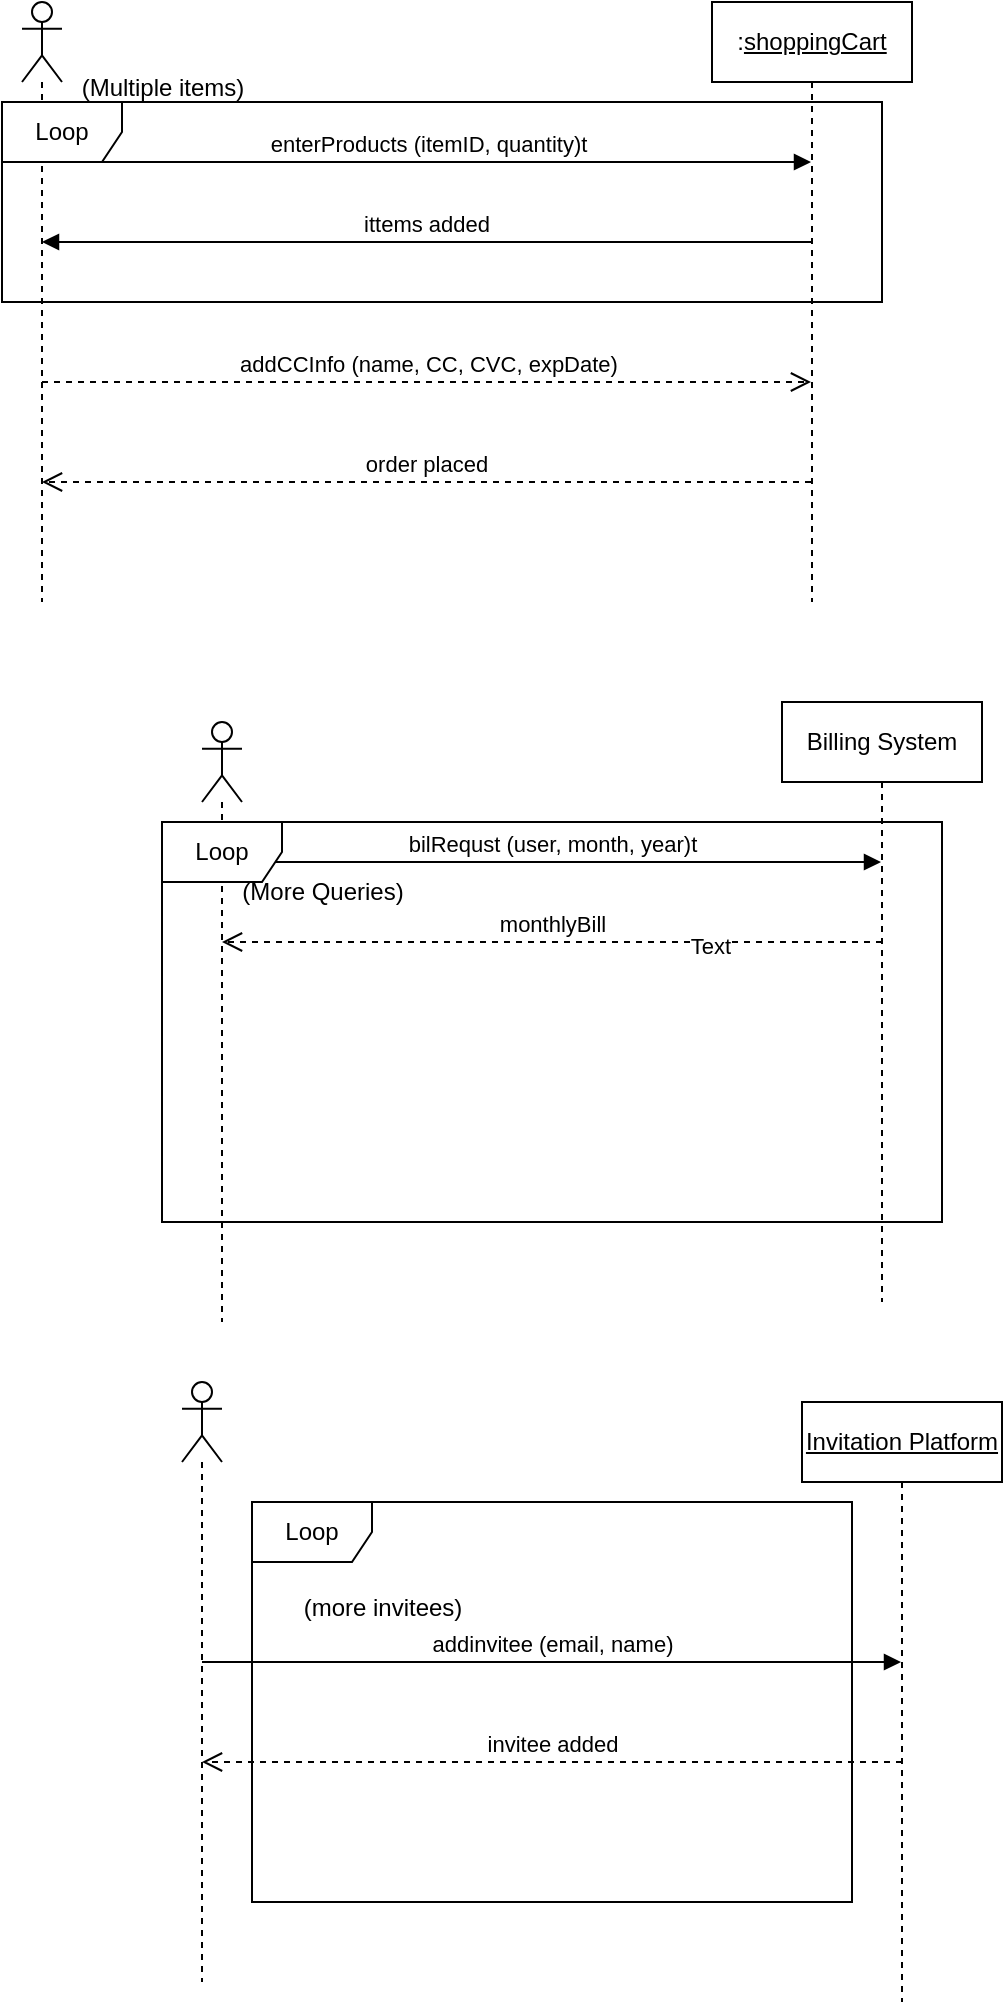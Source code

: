 <mxfile version="21.8.2" type="github">
  <diagram name="Page-1" id="2YBvvXClWsGukQMizWep">
    <mxGraphModel dx="1407" dy="782" grid="1" gridSize="10" guides="1" tooltips="1" connect="1" arrows="1" fold="1" page="1" pageScale="1" pageWidth="850" pageHeight="1100" math="0" shadow="0">
      <root>
        <mxCell id="0" />
        <mxCell id="1" parent="0" />
        <mxCell id="aM9ryv3xv72pqoxQDRHE-7" value="enterProducts (itemID, quantity)t" style="html=1;verticalAlign=bottom;endArrow=block;edgeStyle=elbowEdgeStyle;elbow=vertical;curved=0;rounded=0;" parent="1" source="tNnG--BES6DPxudVmHzg-2" target="tNnG--BES6DPxudVmHzg-1" edge="1">
          <mxGeometry relative="1" as="geometry">
            <mxPoint x="95" y="120" as="sourcePoint" />
            <Array as="points">
              <mxPoint x="180" y="120" />
            </Array>
            <mxPoint x="265" y="120" as="targetPoint" />
          </mxGeometry>
        </mxCell>
        <mxCell id="aM9ryv3xv72pqoxQDRHE-8" value="order placed" style="html=1;verticalAlign=bottom;endArrow=open;dashed=1;endSize=8;edgeStyle=elbowEdgeStyle;elbow=vertical;curved=0;rounded=0;" parent="1" source="tNnG--BES6DPxudVmHzg-1" target="tNnG--BES6DPxudVmHzg-2" edge="1">
          <mxGeometry relative="1" as="geometry">
            <mxPoint x="95" y="280" as="targetPoint" />
            <Array as="points">
              <mxPoint x="190" y="280" />
            </Array>
            <mxPoint x="265" y="280" as="sourcePoint" />
          </mxGeometry>
        </mxCell>
        <mxCell id="aM9ryv3xv72pqoxQDRHE-9" value="ittems added" style="html=1;verticalAlign=bottom;endArrow=block;edgeStyle=elbowEdgeStyle;elbow=horizontal;curved=0;rounded=0;" parent="1" source="tNnG--BES6DPxudVmHzg-1" target="tNnG--BES6DPxudVmHzg-2" edge="1">
          <mxGeometry relative="1" as="geometry">
            <mxPoint x="265" y="160" as="sourcePoint" />
            <Array as="points">
              <mxPoint x="190" y="160" />
            </Array>
            <mxPoint x="100" y="160" as="targetPoint" />
          </mxGeometry>
        </mxCell>
        <mxCell id="aM9ryv3xv72pqoxQDRHE-10" value="addCCInfo (name, CC, CVC, expDate)" style="html=1;verticalAlign=bottom;endArrow=open;dashed=1;endSize=8;edgeStyle=elbowEdgeStyle;elbow=vertical;curved=0;rounded=0;" parent="1" source="tNnG--BES6DPxudVmHzg-2" target="tNnG--BES6DPxudVmHzg-1" edge="1">
          <mxGeometry relative="1" as="geometry">
            <mxPoint x="265" y="230" as="targetPoint" />
            <Array as="points">
              <mxPoint x="180" y="230" />
            </Array>
            <mxPoint x="100" y="230" as="sourcePoint" />
          </mxGeometry>
        </mxCell>
        <mxCell id="qYx73Xq5I5h-lDjLnZdp-2" value="bilRequst (user, month, year)t" style="html=1;verticalAlign=bottom;endArrow=block;curved=0;rounded=0;" edge="1" parent="1" target="qYx73Xq5I5h-lDjLnZdp-5">
          <mxGeometry width="80" relative="1" as="geometry">
            <mxPoint x="130" y="470" as="sourcePoint" />
            <mxPoint x="450" y="470" as="targetPoint" />
          </mxGeometry>
        </mxCell>
        <mxCell id="tNnG--BES6DPxudVmHzg-1" value=":&lt;u&gt;shoppingCart&lt;/u&gt;" style="shape=umlLifeline;perimeter=lifelinePerimeter;whiteSpace=wrap;html=1;container=1;dropTarget=0;collapsible=0;recursiveResize=0;outlineConnect=0;portConstraint=eastwest;newEdgeStyle={&quot;curved&quot;:0,&quot;rounded&quot;:0};" vertex="1" parent="1">
          <mxGeometry x="375" y="40" width="100" height="300" as="geometry" />
        </mxCell>
        <mxCell id="qYx73Xq5I5h-lDjLnZdp-3" value="monthlyBill" style="html=1;verticalAlign=bottom;endArrow=open;dashed=1;endSize=8;curved=0;rounded=0;" edge="1" parent="1" target="qYx73Xq5I5h-lDjLnZdp-4">
          <mxGeometry relative="1" as="geometry">
            <mxPoint x="460" y="510" as="sourcePoint" />
            <mxPoint x="380" y="510" as="targetPoint" />
          </mxGeometry>
        </mxCell>
        <mxCell id="qYx73Xq5I5h-lDjLnZdp-8" value="Text" style="edgeLabel;html=1;align=center;verticalAlign=middle;resizable=0;points=[];" vertex="1" connectable="0" parent="qYx73Xq5I5h-lDjLnZdp-3">
          <mxGeometry x="-0.48" y="2" relative="1" as="geometry">
            <mxPoint as="offset" />
          </mxGeometry>
        </mxCell>
        <mxCell id="tNnG--BES6DPxudVmHzg-2" value="" style="shape=umlLifeline;perimeter=lifelinePerimeter;whiteSpace=wrap;html=1;container=1;dropTarget=0;collapsible=0;recursiveResize=0;outlineConnect=0;portConstraint=eastwest;newEdgeStyle={&quot;curved&quot;:0,&quot;rounded&quot;:0};participant=umlActor;" vertex="1" parent="1">
          <mxGeometry x="30" y="40" width="20" height="300" as="geometry" />
        </mxCell>
        <mxCell id="qYx73Xq5I5h-lDjLnZdp-4" value="" style="shape=umlLifeline;perimeter=lifelinePerimeter;whiteSpace=wrap;html=1;container=1;dropTarget=0;collapsible=0;recursiveResize=0;outlineConnect=0;portConstraint=eastwest;newEdgeStyle={&quot;curved&quot;:0,&quot;rounded&quot;:0};participant=umlActor;" vertex="1" parent="1">
          <mxGeometry x="120" y="400" width="20" height="300" as="geometry" />
        </mxCell>
        <mxCell id="tNnG--BES6DPxudVmHzg-3" value="(Multiple items)" style="text;html=1;align=center;verticalAlign=middle;resizable=0;points=[];autosize=1;strokeColor=none;fillColor=none;" vertex="1" parent="1">
          <mxGeometry x="50" y="68" width="100" height="30" as="geometry" />
        </mxCell>
        <mxCell id="qYx73Xq5I5h-lDjLnZdp-5" value="Billing System" style="shape=umlLifeline;perimeter=lifelinePerimeter;whiteSpace=wrap;html=1;container=1;dropTarget=0;collapsible=0;recursiveResize=0;outlineConnect=0;portConstraint=eastwest;newEdgeStyle={&quot;curved&quot;:0,&quot;rounded&quot;:0};" vertex="1" parent="1">
          <mxGeometry x="410" y="390" width="100" height="300" as="geometry" />
        </mxCell>
        <mxCell id="tNnG--BES6DPxudVmHzg-4" value="Loop" style="shape=umlFrame;whiteSpace=wrap;html=1;pointerEvents=0;" vertex="1" parent="1">
          <mxGeometry x="20" y="90" width="440" height="100" as="geometry" />
        </mxCell>
        <mxCell id="qYx73Xq5I5h-lDjLnZdp-7" value="Loop" style="shape=umlFrame;whiteSpace=wrap;html=1;pointerEvents=0;" vertex="1" parent="1">
          <mxGeometry x="100" y="450" width="390" height="200" as="geometry" />
        </mxCell>
        <mxCell id="qYx73Xq5I5h-lDjLnZdp-9" value="(More Queries)" style="text;html=1;align=center;verticalAlign=middle;resizable=0;points=[];autosize=1;strokeColor=none;fillColor=none;" vertex="1" parent="1">
          <mxGeometry x="130" y="470" width="100" height="30" as="geometry" />
        </mxCell>
        <mxCell id="qYx73Xq5I5h-lDjLnZdp-10" value="" style="shape=umlLifeline;perimeter=lifelinePerimeter;whiteSpace=wrap;html=1;container=1;dropTarget=0;collapsible=0;recursiveResize=0;outlineConnect=0;portConstraint=eastwest;newEdgeStyle={&quot;curved&quot;:0,&quot;rounded&quot;:0};participant=umlActor;" vertex="1" parent="1">
          <mxGeometry x="110" y="730" width="20" height="300" as="geometry" />
        </mxCell>
        <mxCell id="qYx73Xq5I5h-lDjLnZdp-12" value="&lt;u&gt;Invitation Platform&lt;/u&gt;" style="shape=umlLifeline;perimeter=lifelinePerimeter;whiteSpace=wrap;html=1;container=1;dropTarget=0;collapsible=0;recursiveResize=0;outlineConnect=0;portConstraint=eastwest;newEdgeStyle={&quot;curved&quot;:0,&quot;rounded&quot;:0};" vertex="1" parent="1">
          <mxGeometry x="420" y="740" width="100" height="300" as="geometry" />
        </mxCell>
        <mxCell id="qYx73Xq5I5h-lDjLnZdp-13" value="invitee added" style="html=1;verticalAlign=bottom;endArrow=open;dashed=1;endSize=8;curved=0;rounded=0;" edge="1" parent="1" target="qYx73Xq5I5h-lDjLnZdp-10">
          <mxGeometry relative="1" as="geometry">
            <mxPoint x="470" y="920" as="sourcePoint" />
            <mxPoint x="390" y="920" as="targetPoint" />
          </mxGeometry>
        </mxCell>
        <mxCell id="qYx73Xq5I5h-lDjLnZdp-14" value="addinvitee (email, name)" style="html=1;verticalAlign=bottom;endArrow=block;curved=0;rounded=0;" edge="1" parent="1" target="qYx73Xq5I5h-lDjLnZdp-12">
          <mxGeometry width="80" relative="1" as="geometry">
            <mxPoint x="120" y="870" as="sourcePoint" />
            <mxPoint x="90" y="864.857" as="targetPoint" />
          </mxGeometry>
        </mxCell>
        <mxCell id="qYx73Xq5I5h-lDjLnZdp-17" value="Loop" style="shape=umlFrame;whiteSpace=wrap;html=1;pointerEvents=0;" vertex="1" parent="1">
          <mxGeometry x="145" y="790" width="300" height="200" as="geometry" />
        </mxCell>
        <mxCell id="qYx73Xq5I5h-lDjLnZdp-18" value="(more invitees)" style="text;html=1;align=center;verticalAlign=middle;resizable=0;points=[];autosize=1;strokeColor=none;fillColor=none;" vertex="1" parent="1">
          <mxGeometry x="160" y="828" width="100" height="30" as="geometry" />
        </mxCell>
      </root>
    </mxGraphModel>
  </diagram>
</mxfile>
